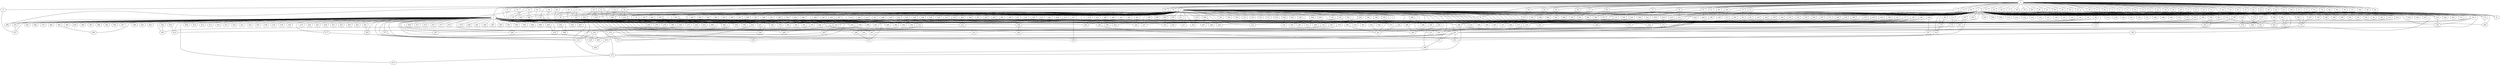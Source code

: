 
graph graphname {
    0 -- 1
0 -- 2
0 -- 3
0 -- 4
0 -- 5
0 -- 6
0 -- 7
0 -- 8
0 -- 9
0 -- 10
0 -- 11
0 -- 12
0 -- 13
0 -- 14
0 -- 15
0 -- 16
0 -- 17
0 -- 18
0 -- 19
0 -- 20
0 -- 21
0 -- 22
0 -- 23
0 -- 24
0 -- 25
0 -- 26
0 -- 27
0 -- 28
0 -- 29
0 -- 30
0 -- 31
0 -- 32
0 -- 33
0 -- 34
0 -- 35
0 -- 36
0 -- 37
0 -- 38
0 -- 39
0 -- 40
0 -- 41
0 -- 42
0 -- 43
0 -- 44
0 -- 45
0 -- 46
0 -- 47
0 -- 48
0 -- 49
0 -- 50
0 -- 51
0 -- 52
0 -- 53
0 -- 54
0 -- 55
0 -- 56
0 -- 57
0 -- 58
0 -- 59
0 -- 60
0 -- 61
0 -- 62
0 -- 63
0 -- 64
0 -- 65
0 -- 66
0 -- 67
0 -- 68
0 -- 69
0 -- 70
0 -- 71
0 -- 72
0 -- 73
0 -- 74
0 -- 75
0 -- 76
0 -- 77
0 -- 78
0 -- 79
0 -- 80
0 -- 81
0 -- 82
0 -- 83
0 -- 84
0 -- 85
0 -- 86
0 -- 87
0 -- 88
0 -- 89
0 -- 90
0 -- 91
0 -- 92
0 -- 93
0 -- 486
0 -- 455
0 -- 450
1 -- 94
1 -- 95
1 -- 96
1 -- 97
1 -- 98
1 -- 99
1 -- 100
1 -- 101
1 -- 102
1 -- 103
1 -- 104
1 -- 105
1 -- 106
1 -- 107
1 -- 108
1 -- 109
1 -- 110
1 -- 111
1 -- 112
1 -- 113
1 -- 114
1 -- 115
1 -- 116
1 -- 117
1 -- 118
1 -- 119
1 -- 120
1 -- 121
1 -- 122
1 -- 123
1 -- 124
1 -- 125
1 -- 126
1 -- 127
1 -- 128
1 -- 129
1 -- 130
1 -- 131
1 -- 132
1 -- 133
1 -- 134
1 -- 135
1 -- 136
1 -- 137
1 -- 138
1 -- 139
1 -- 140
1 -- 141
1 -- 142
1 -- 143
1 -- 144
1 -- 145
1 -- 146
1 -- 147
1 -- 148
1 -- 149
1 -- 150
1 -- 151
1 -- 152
1 -- 153
1 -- 154
1 -- 155
1 -- 156
1 -- 157
1 -- 158
1 -- 159
1 -- 160
1 -- 161
1 -- 162
1 -- 163
1 -- 164
1 -- 165
1 -- 166
1 -- 167
1 -- 168
1 -- 169
1 -- 170
1 -- 171
1 -- 172
1 -- 173
1 -- 174
1 -- 175
1 -- 176
1 -- 177
1 -- 178
1 -- 179
1 -- 180
1 -- 181
1 -- 182
1 -- 183
1 -- 184
1 -- 185
1 -- 186
1 -- 187
1 -- 188
1 -- 189
1 -- 190
1 -- 191
1 -- 192
1 -- 193
1 -- 194
1 -- 195
1 -- 196
1 -- 197
1 -- 198
1 -- 199
2 -- 200
2 -- 201
2 -- 202
2 -- 203
2 -- 204
2 -- 205
2 -- 206
2 -- 207
2 -- 208
2 -- 209
2 -- 210
2 -- 211
2 -- 212
2 -- 213
2 -- 214
2 -- 215
2 -- 216
2 -- 217
2 -- 218
2 -- 219
2 -- 220
2 -- 221
2 -- 222
2 -- 223
2 -- 224
2 -- 225
2 -- 226
2 -- 227
2 -- 228
2 -- 229
2 -- 230
2 -- 231
2 -- 232
2 -- 233
2 -- 234
2 -- 235
2 -- 236
2 -- 237
2 -- 238
2 -- 239
2 -- 240
2 -- 241
2 -- 242
2 -- 243
2 -- 244
2 -- 245
2 -- 246
2 -- 247
2 -- 248
2 -- 249
2 -- 250
2 -- 251
2 -- 252
2 -- 253
2 -- 254
2 -- 255
2 -- 256
2 -- 257
2 -- 258
2 -- 259
2 -- 260
2 -- 261
2 -- 262
2 -- 263
2 -- 264
2 -- 265
2 -- 266
2 -- 267
2 -- 268
2 -- 269
2 -- 270
2 -- 271
2 -- 272
2 -- 273
2 -- 274
2 -- 275
2 -- 276
2 -- 277
2 -- 278
2 -- 279
2 -- 280
2 -- 281
2 -- 282
2 -- 283
2 -- 284
2 -- 285
2 -- 286
2 -- 287
2 -- 288
2 -- 289
2 -- 290
2 -- 291
2 -- 292
2 -- 293
2 -- 294
2 -- 295
2 -- 296
2 -- 297
2 -- 298
2 -- 299
2 -- 300
2 -- 301
2 -- 302
2 -- 303
2 -- 304
2 -- 305
2 -- 306
2 -- 307
2 -- 308
2 -- 309
2 -- 310
2 -- 311
2 -- 312
2 -- 313
2 -- 314
2 -- 315
2 -- 316
2 -- 317
2 -- 318
2 -- 319
2 -- 320
2 -- 321
2 -- 322
2 -- 323
2 -- 324
2 -- 325
2 -- 326
2 -- 327
2 -- 328
2 -- 329
2 -- 330
2 -- 331
2 -- 332
2 -- 333
2 -- 334
2 -- 335
2 -- 336
2 -- 337
2 -- 338
2 -- 339
2 -- 340
2 -- 341
2 -- 342
2 -- 343
2 -- 344
2 -- 345
2 -- 346
2 -- 347
2 -- 348
2 -- 349
2 -- 350
2 -- 351
2 -- 352
2 -- 353
2 -- 354
2 -- 355
2 -- 134
3 -- 356
3 -- 357
3 -- 358
3 -- 359
3 -- 360
3 -- 361
3 -- 362
3 -- 363
3 -- 364
3 -- 365
3 -- 366
3 -- 367
3 -- 368
3 -- 369
3 -- 370
3 -- 371
3 -- 372
3 -- 373
3 -- 374
3 -- 375
3 -- 376
3 -- 377
3 -- 378
3 -- 379
3 -- 380
3 -- 381
3 -- 382
3 -- 383
3 -- 384
3 -- 385
3 -- 386
3 -- 387
3 -- 388
3 -- 389
3 -- 390
3 -- 391
3 -- 392
3 -- 393
3 -- 394
3 -- 395
3 -- 396
3 -- 397
3 -- 398
3 -- 399
3 -- 400
3 -- 401
3 -- 402
3 -- 403
3 -- 404
3 -- 405
3 -- 406
3 -- 407
3 -- 408
3 -- 409
3 -- 410
3 -- 411
3 -- 412
3 -- 413
3 -- 414
3 -- 415
3 -- 416
3 -- 417
3 -- 418
3 -- 419
3 -- 420
3 -- 421
3 -- 422
3 -- 423
3 -- 424
3 -- 425
3 -- 426
3 -- 427
3 -- 428
3 -- 429
3 -- 430
3 -- 431
3 -- 432
3 -- 433
3 -- 434
3 -- 435
3 -- 436
3 -- 437
3 -- 438
3 -- 439
3 -- 440
3 -- 441
3 -- 442
3 -- 443
3 -- 444
3 -- 445
3 -- 446
3 -- 447
3 -- 448
3 -- 449
3 -- 450
3 -- 451
3 -- 452
3 -- 453
3 -- 454
3 -- 455
3 -- 456
3 -- 457
3 -- 458
3 -- 459
3 -- 460
3 -- 461
3 -- 462
3 -- 463
3 -- 464
3 -- 465
3 -- 466
3 -- 467
3 -- 468
3 -- 469
3 -- 470
3 -- 471
3 -- 472
3 -- 473
3 -- 474
3 -- 475
3 -- 476
3 -- 477
3 -- 478
3 -- 479
3 -- 480
3 -- 481
3 -- 482
3 -- 483
3 -- 484
3 -- 485
3 -- 486
3 -- 487
3 -- 488
3 -- 489
3 -- 490
3 -- 491
3 -- 492
3 -- 493
3 -- 494
3 -- 495
3 -- 496
3 -- 497
3 -- 498
3 -- 499
5 -- 102
6 -- 427
7 -- 165
7 -- 216
9 -- 174
10 -- 322
12 -- 309
12 -- 96
13 -- 95
13 -- 311
16 -- 278
16 -- 196
16 -- 335
18 -- 268
19 -- 265
20 -- 75
20 -- 440
20 -- 79
21 -- 118
22 -- 300
22 -- 378
24 -- 156
27 -- 448
27 -- 161
27 -- 489
27 -- 257
29 -- 263
29 -- 342
30 -- 39
30 -- 343
30 -- 218
30 -- 34
32 -- 293
34 -- 162
34 -- 246
36 -- 376
36 -- 146
38 -- 287
39 -- 431
40 -- 113
41 -- 446
41 -- 159
41 -- 359
42 -- 61
44 -- 190
44 -- 324
44 -- 139
46 -- 258
48 -- 287
48 -- 117
48 -- 224
49 -- 182
50 -- 124
50 -- 273
51 -- 288
52 -- 379
53 -- 304
56 -- 183
57 -- 466
57 -- 166
59 -- 217
60 -- 282
62 -- 269
63 -- 214
65 -- 373
65 -- 357
66 -- 214
68 -- 453
70 -- 167
71 -- 116
75 -- 119
76 -- 441
77 -- 281
79 -- 389
80 -- 343
80 -- 118
81 -- 113
81 -- 321
83 -- 230
83 -- 345
86 -- 420
89 -- 163
89 -- 322
91 -- 112
91 -- 310
93 -- 223
93 -- 363
95 -- 306
96 -- 350
97 -- 289
98 -- 137
98 -- 275
99 -- 176
104 -- 454
106 -- 307
107 -- 151
108 -- 271
108 -- 244
110 -- 448
110 -- 414
111 -- 175
112 -- 464
114 -- 163
114 -- 372
116 -- 272
118 -- 146
119 -- 215
120 -- 248
124 -- 385
126 -- 286
128 -- 458
128 -- 267
130 -- 375
135 -- 237
136 -- 438
136 -- 247
137 -- 202
140 -- 151
141 -- 279
143 -- 172
144 -- 491
145 -- 497
145 -- 307
148 -- 411
149 -- 407
150 -- 476
151 -- 325
152 -- 234
153 -- 344
154 -- 376
158 -- 468
162 -- 470
164 -- 310
165 -- 356
165 -- 496
170 -- 364
171 -- 391
173 -- 289
174 -- 269
175 -- 423
176 -- 193
176 -- 287
177 -- 483
177 -- 337
177 -- 419
180 -- 293
181 -- 455
184 -- 222
187 -- 356
190 -- 473
191 -- 295
193 -- 405
195 -- 367
195 -- 457
197 -- 390
198 -- 325
198 -- 286
200 -- 448
201 -- 485
201 -- 424
205 -- 444
207 -- 331
208 -- 407
208 -- 254
209 -- 433
210 -- 364
210 -- 497
211 -- 277
214 -- 398
216 -- 272
218 -- 237
218 -- 369
219 -- 256
220 -- 444
224 -- 254
225 -- 296
225 -- 233
226 -- 334
227 -- 286
227 -- 349
242 -- 343
246 -- 297
250 -- 476
255 -- 354
262 -- 426
265 -- 456
266 -- 288
266 -- 398
276 -- 458
278 -- 375
278 -- 287
279 -- 492
283 -- 441
284 -- 424
285 -- 428
286 -- 373
287 -- 491
287 -- 396
287 -- 439
287 -- 297
295 -- 393
296 -- 343
297 -- 308
299 -- 374
299 -- 409
303 -- 344
308 -- 373
310 -- 400
313 -- 445
313 -- 382
313 -- 433
316 -- 383
319 -- 395
320 -- 409
327 -- 396
327 -- 402
327 -- 454
330 -- 343
331 -- 368
345 -- 482
349 -- 474
353 -- 359
355 -- 461
358 -- 488
360 -- 460
362 -- 483
363 -- 427
368 -- 497
371 -- 485
373 -- 415
375 -- 406
377 -- 431
381 -- 463
393 -- 485
393 -- 431
393 -- 428
398 -- 444
404 -- 414
405 -- 429
424 -- 457
426 -- 473
440 -- 447
441 -- 446
465 -- 474
466 -- 496
470 -- 473

}

